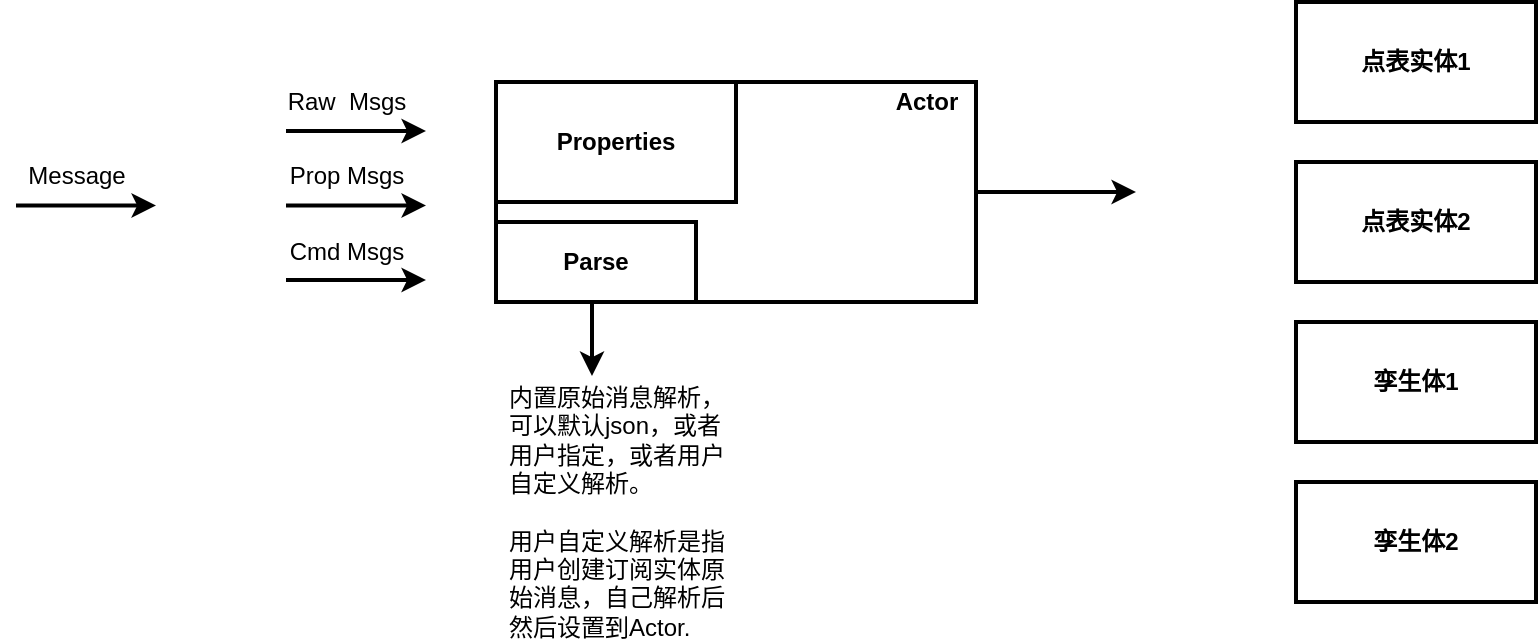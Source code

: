 <mxfile>
    <diagram id="F5Hv0AkqBbvZ1jF-I3lc" name="Page-1">
        <mxGraphModel dx="1085" dy="447" grid="1" gridSize="10" guides="1" tooltips="1" connect="1" arrows="1" fold="1" page="1" pageScale="1" pageWidth="827" pageHeight="1169" background="#ffffff" math="0" shadow="0">
            <root>
                <mxCell id="0"/>
                <mxCell id="1" parent="0"/>
                <mxCell id="30" style="edgeStyle=orthogonalEdgeStyle;rounded=0;orthogonalLoop=1;jettySize=auto;html=1;exitX=1;exitY=0.5;exitDx=0;exitDy=0;strokeColor=#000000;strokeWidth=2;" edge="1" parent="1" source="2">
                    <mxGeometry relative="1" as="geometry">
                        <mxPoint x="650" y="255" as="targetPoint"/>
                    </mxGeometry>
                </mxCell>
                <mxCell id="2" value="" style="rounded=0;whiteSpace=wrap;html=1;fillColor=#FFFFFF;strokeColor=#000000;strokeWidth=2;" vertex="1" parent="1">
                    <mxGeometry x="330" y="200" width="240" height="110" as="geometry"/>
                </mxCell>
                <mxCell id="3" value="" style="endArrow=classic;html=1;startArrow=none;" edge="1" parent="1" source="31">
                    <mxGeometry width="50" height="50" relative="1" as="geometry">
                        <mxPoint x="370" y="260" as="sourcePoint"/>
                        <mxPoint x="420" y="210" as="targetPoint"/>
                    </mxGeometry>
                </mxCell>
                <mxCell id="6" value="" style="group" vertex="1" connectable="0" parent="1">
                    <mxGeometry x="90" y="237.25" width="70" height="24.5" as="geometry"/>
                </mxCell>
                <mxCell id="4" value="" style="endArrow=classic;html=1;strokeWidth=2;strokeColor=#000000;" edge="1" parent="6">
                    <mxGeometry width="50" height="50" relative="1" as="geometry">
                        <mxPoint y="24.5" as="sourcePoint"/>
                        <mxPoint x="70" y="24.5" as="targetPoint"/>
                    </mxGeometry>
                </mxCell>
                <mxCell id="5" value="&lt;font color=&quot;#000000&quot;&gt;Message&lt;/font&gt;" style="text;html=1;align=center;verticalAlign=middle;resizable=0;points=[];autosize=1;strokeColor=none;" vertex="1" parent="6">
                    <mxGeometry width="60" height="20" as="geometry"/>
                </mxCell>
                <mxCell id="7" value="" style="group" vertex="1" connectable="0" parent="1">
                    <mxGeometry x="225" y="200" width="70" height="24.5" as="geometry"/>
                </mxCell>
                <mxCell id="8" value="" style="endArrow=classic;html=1;strokeWidth=2;strokeColor=#000000;" edge="1" parent="7">
                    <mxGeometry width="50" height="50" relative="1" as="geometry">
                        <mxPoint y="24.5" as="sourcePoint"/>
                        <mxPoint x="70" y="24.5" as="targetPoint"/>
                    </mxGeometry>
                </mxCell>
                <mxCell id="9" value="&lt;font color=&quot;#000000&quot;&gt;Raw&amp;nbsp; Msgs&lt;/font&gt;" style="text;html=1;align=center;verticalAlign=middle;resizable=0;points=[];autosize=1;strokeColor=none;" vertex="1" parent="7">
                    <mxGeometry x="-5" width="70" height="20" as="geometry"/>
                </mxCell>
                <mxCell id="10" value="" style="group" vertex="1" connectable="0" parent="1">
                    <mxGeometry x="225" y="237.25" width="70" height="24.5" as="geometry"/>
                </mxCell>
                <mxCell id="11" value="" style="endArrow=classic;html=1;strokeWidth=2;strokeColor=#000000;" edge="1" parent="10">
                    <mxGeometry width="50" height="50" relative="1" as="geometry">
                        <mxPoint y="24.5" as="sourcePoint"/>
                        <mxPoint x="70" y="24.5" as="targetPoint"/>
                    </mxGeometry>
                </mxCell>
                <mxCell id="12" value="&lt;font color=&quot;#000000&quot;&gt;Prop Msgs&lt;/font&gt;" style="text;html=1;align=center;verticalAlign=middle;resizable=0;points=[];autosize=1;strokeColor=none;" vertex="1" parent="10">
                    <mxGeometry x="-5" width="70" height="20" as="geometry"/>
                </mxCell>
                <mxCell id="13" value="" style="group" vertex="1" connectable="0" parent="1">
                    <mxGeometry x="225" y="274.5" width="70" height="24.5" as="geometry"/>
                </mxCell>
                <mxCell id="14" value="" style="endArrow=classic;html=1;strokeWidth=2;strokeColor=#000000;" edge="1" parent="13">
                    <mxGeometry width="50" height="50" relative="1" as="geometry">
                        <mxPoint y="24.5" as="sourcePoint"/>
                        <mxPoint x="70" y="24.5" as="targetPoint"/>
                    </mxGeometry>
                </mxCell>
                <mxCell id="15" value="&lt;font color=&quot;#000000&quot;&gt;Cmd Msgs&lt;/font&gt;" style="text;html=1;align=center;verticalAlign=middle;resizable=0;points=[];autosize=1;strokeColor=none;" vertex="1" parent="13">
                    <mxGeometry x="-5" width="70" height="20" as="geometry"/>
                </mxCell>
                <mxCell id="22" style="edgeStyle=orthogonalEdgeStyle;rounded=0;orthogonalLoop=1;jettySize=auto;html=1;exitX=0.5;exitY=1;exitDx=0;exitDy=0;entryX=0.4;entryY=-0.023;entryDx=0;entryDy=0;entryPerimeter=0;strokeColor=#000000;strokeWidth=2;" edge="1" parent="1" source="19" target="21">
                    <mxGeometry relative="1" as="geometry"/>
                </mxCell>
                <mxCell id="19" value="&lt;b&gt;&lt;font color=&quot;#000000&quot;&gt;Parse&lt;/font&gt;&lt;/b&gt;" style="rounded=0;whiteSpace=wrap;html=1;strokeColor=#000000;strokeWidth=2;fillColor=#FFFFFF;" vertex="1" parent="1">
                    <mxGeometry x="330" y="270" width="100" height="40" as="geometry"/>
                </mxCell>
                <mxCell id="20" value="&lt;b&gt;&lt;font color=&quot;#000000&quot;&gt;Actor&lt;/font&gt;&lt;/b&gt;" style="text;html=1;align=center;verticalAlign=middle;resizable=0;points=[];autosize=1;strokeColor=none;" vertex="1" parent="1">
                    <mxGeometry x="520" y="200" width="50" height="20" as="geometry"/>
                </mxCell>
                <mxCell id="21" value="&lt;font color=&quot;#000000&quot;&gt;内置原始消息解析，&lt;br&gt;&lt;div style=&quot;text-align: left&quot;&gt;&lt;span&gt;可以默认json，或者&lt;/span&gt;&lt;/div&gt;&lt;div style=&quot;text-align: left&quot;&gt;&lt;span&gt;用户指定，或者用户&lt;/span&gt;&lt;/div&gt;&lt;div style=&quot;text-align: left&quot;&gt;&lt;span&gt;自&lt;/span&gt;&lt;span&gt;定义解析。&lt;/span&gt;&lt;/div&gt;&lt;div style=&quot;text-align: left&quot;&gt;&lt;span&gt;&lt;br&gt;&lt;/span&gt;&lt;/div&gt;&lt;div style=&quot;text-align: left&quot;&gt;&lt;span&gt;用户自定义解析是指&lt;/span&gt;&lt;/div&gt;&lt;div style=&quot;text-align: left&quot;&gt;&lt;span&gt;用户创建订阅实体原&lt;/span&gt;&lt;/div&gt;&lt;div style=&quot;text-align: left&quot;&gt;&lt;span&gt;始&lt;/span&gt;&lt;span&gt;消息，自己解析后&lt;/span&gt;&lt;/div&gt;&lt;div style=&quot;text-align: left&quot;&gt;&lt;span&gt;然&lt;/span&gt;&lt;span&gt;后设置到Actor.&lt;/span&gt;&lt;/div&gt;&lt;/font&gt;" style="text;html=1;align=center;verticalAlign=middle;resizable=0;points=[];autosize=1;strokeColor=none;" vertex="1" parent="1">
                    <mxGeometry x="330" y="350" width="120" height="130" as="geometry"/>
                </mxCell>
                <mxCell id="23" value="&lt;b&gt;&lt;font color=&quot;#000000&quot;&gt;点表实体1&lt;/font&gt;&lt;/b&gt;" style="rounded=0;whiteSpace=wrap;html=1;strokeColor=#000000;strokeWidth=2;fillColor=#FFFFFF;" vertex="1" parent="1">
                    <mxGeometry x="730" y="160" width="120" height="60" as="geometry"/>
                </mxCell>
                <mxCell id="24" value="&lt;b style=&quot;color: rgb(0 , 0 , 0)&quot;&gt;孪生体1&lt;/b&gt;" style="rounded=0;whiteSpace=wrap;html=1;strokeColor=#000000;strokeWidth=2;fillColor=#FFFFFF;" vertex="1" parent="1">
                    <mxGeometry x="730" y="320" width="120" height="60" as="geometry"/>
                </mxCell>
                <mxCell id="25" value="&lt;b style=&quot;color: rgb(0 , 0 , 0)&quot;&gt;孪生体2&lt;/b&gt;" style="rounded=0;whiteSpace=wrap;html=1;strokeColor=#000000;strokeWidth=2;fillColor=#FFFFFF;" vertex="1" parent="1">
                    <mxGeometry x="730" y="400" width="120" height="60" as="geometry"/>
                </mxCell>
                <mxCell id="29" value="&lt;b&gt;&lt;font color=&quot;#000000&quot;&gt;点表&lt;/font&gt;&lt;/b&gt;&lt;b&gt;&lt;font color=&quot;#000000&quot;&gt;实体2&lt;/font&gt;&lt;/b&gt;" style="rounded=0;whiteSpace=wrap;html=1;strokeColor=#000000;strokeWidth=2;fillColor=#FFFFFF;" vertex="1" parent="1">
                    <mxGeometry x="730" y="240" width="120" height="60" as="geometry"/>
                </mxCell>
                <mxCell id="31" value="&lt;b&gt;&lt;font color=&quot;#000000&quot;&gt;Properties&lt;/font&gt;&lt;/b&gt;" style="rounded=0;whiteSpace=wrap;html=1;strokeColor=#000000;strokeWidth=2;fillColor=#FFFFFF;" vertex="1" parent="1">
                    <mxGeometry x="330" y="200" width="120" height="60" as="geometry"/>
                </mxCell>
                <mxCell id="32" value="" style="endArrow=none;html=1;" edge="1" parent="1" target="31">
                    <mxGeometry width="50" height="50" relative="1" as="geometry">
                        <mxPoint x="370" y="260" as="sourcePoint"/>
                        <mxPoint x="420" y="210" as="targetPoint"/>
                    </mxGeometry>
                </mxCell>
            </root>
        </mxGraphModel>
    </diagram>
</mxfile>